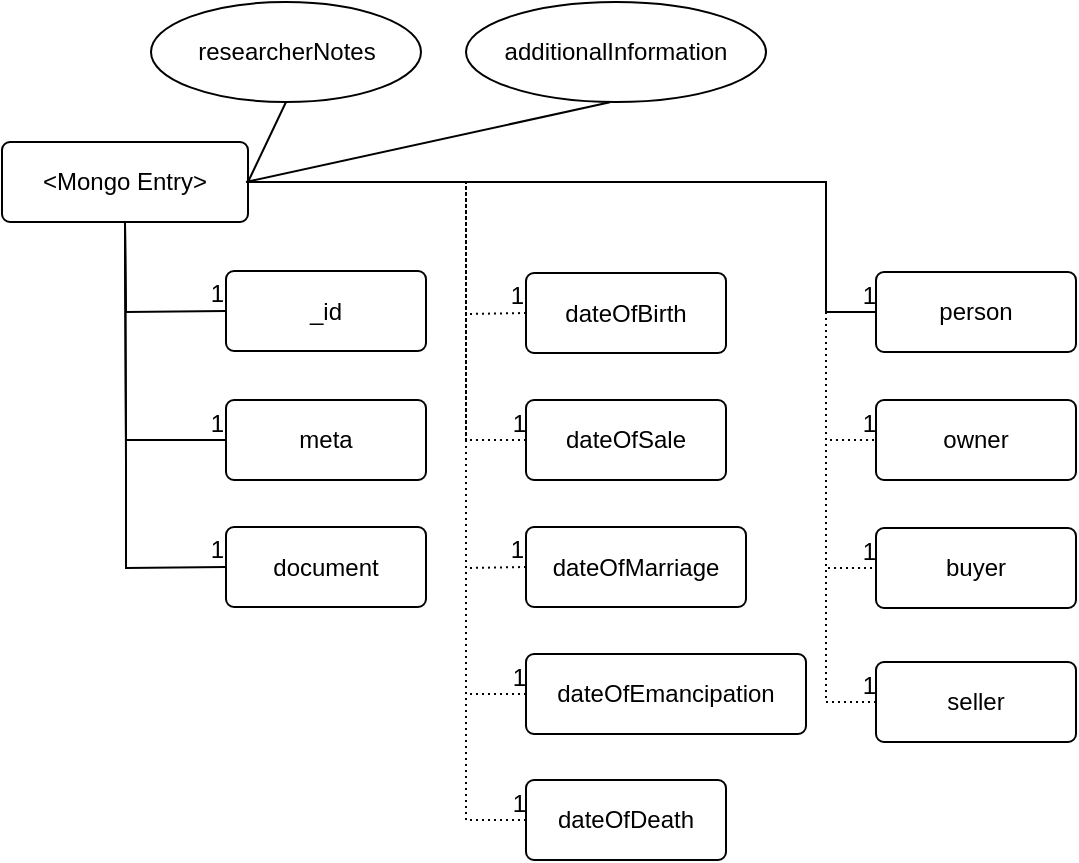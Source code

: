 <mxfile version="12.3.9" type="device" pages="1"><diagram id="XzH71BrJ3UL14DoRwAYl" name="Page-1"><mxGraphModel dx="1245" dy="209" grid="1" gridSize="10" guides="1" tooltips="1" connect="1" arrows="1" fold="1" page="1" pageScale="1" pageWidth="850" pageHeight="1100" math="0" shadow="0"><root><mxCell id="0"/><mxCell id="1" parent="0"/><mxCell id="v__QYXPUduwK658h0t6Y-7" value="&amp;lt;Mongo Entry&amp;gt;" style="rounded=1;arcSize=10;whiteSpace=wrap;html=1;align=center;" vertex="1" parent="1"><mxGeometry x="-62" y="110" width="123" height="40" as="geometry"/></mxCell><mxCell id="v__QYXPUduwK658h0t6Y-8" value="person" style="rounded=1;arcSize=10;whiteSpace=wrap;html=1;align=center;" vertex="1" parent="1"><mxGeometry x="375" y="175" width="100" height="40" as="geometry"/></mxCell><mxCell id="v__QYXPUduwK658h0t6Y-9" value="owner" style="rounded=1;arcSize=10;whiteSpace=wrap;html=1;align=center;" vertex="1" parent="1"><mxGeometry x="375" y="239" width="100" height="40" as="geometry"/></mxCell><mxCell id="v__QYXPUduwK658h0t6Y-10" value="buyer" style="rounded=1;arcSize=10;whiteSpace=wrap;html=1;align=center;" vertex="1" parent="1"><mxGeometry x="375" y="303" width="100" height="40" as="geometry"/></mxCell><mxCell id="v__QYXPUduwK658h0t6Y-11" value="seller" style="rounded=1;arcSize=10;whiteSpace=wrap;html=1;align=center;" vertex="1" parent="1"><mxGeometry x="375" y="370" width="100" height="40" as="geometry"/></mxCell><mxCell id="v__QYXPUduwK658h0t6Y-12" value="dateOfBirth" style="rounded=1;arcSize=10;whiteSpace=wrap;html=1;align=center;" vertex="1" parent="1"><mxGeometry x="200" y="175.5" width="100" height="40" as="geometry"/></mxCell><mxCell id="v__QYXPUduwK658h0t6Y-15" value="dateOfSale" style="rounded=1;arcSize=10;whiteSpace=wrap;html=1;align=center;" vertex="1" parent="1"><mxGeometry x="200" y="239" width="100" height="40" as="geometry"/></mxCell><mxCell id="v__QYXPUduwK658h0t6Y-16" value="dateOfMarriage" style="rounded=1;arcSize=10;whiteSpace=wrap;html=1;align=center;" vertex="1" parent="1"><mxGeometry x="200" y="302.5" width="110" height="40" as="geometry"/></mxCell><mxCell id="v__QYXPUduwK658h0t6Y-17" value="dateOfEmancipation" style="rounded=1;arcSize=10;whiteSpace=wrap;html=1;align=center;" vertex="1" parent="1"><mxGeometry x="200" y="366" width="140" height="40" as="geometry"/></mxCell><mxCell id="v__QYXPUduwK658h0t6Y-18" value="dateOfDeath" style="rounded=1;arcSize=10;whiteSpace=wrap;html=1;align=center;" vertex="1" parent="1"><mxGeometry x="200" y="429" width="100" height="40" as="geometry"/></mxCell><mxCell id="v__QYXPUduwK658h0t6Y-21" value="_id" style="rounded=1;arcSize=10;whiteSpace=wrap;html=1;align=center;" vertex="1" parent="1"><mxGeometry x="50" y="174.5" width="100" height="40" as="geometry"/></mxCell><mxCell id="v__QYXPUduwK658h0t6Y-22" value="meta" style="rounded=1;arcSize=10;whiteSpace=wrap;html=1;align=center;" vertex="1" parent="1"><mxGeometry x="50" y="239" width="100" height="40" as="geometry"/></mxCell><mxCell id="v__QYXPUduwK658h0t6Y-23" value="document" style="rounded=1;arcSize=10;whiteSpace=wrap;html=1;align=center;" vertex="1" parent="1"><mxGeometry x="50" y="302.5" width="100" height="40" as="geometry"/></mxCell><mxCell id="v__QYXPUduwK658h0t6Y-30" value="" style="endArrow=none;html=1;rounded=0;entryX=0;entryY=0.5;entryDx=0;entryDy=0;exitX=0.5;exitY=1;exitDx=0;exitDy=0;" edge="1" parent="1" source="v__QYXPUduwK658h0t6Y-7" target="v__QYXPUduwK658h0t6Y-22"><mxGeometry relative="1" as="geometry"><mxPoint x="30" y="160" as="sourcePoint"/><mxPoint x="50" y="271" as="targetPoint"/><Array as="points"><mxPoint y="259"/></Array></mxGeometry></mxCell><mxCell id="v__QYXPUduwK658h0t6Y-31" value="1" style="resizable=0;html=1;align=right;verticalAlign=bottom;" connectable="0" vertex="1" parent="v__QYXPUduwK658h0t6Y-30"><mxGeometry x="1" relative="1" as="geometry"/></mxCell><mxCell id="v__QYXPUduwK658h0t6Y-34" value="" style="endArrow=none;html=1;rounded=0;exitX=1;exitY=0.5;exitDx=0;exitDy=0;entryX=0;entryY=0.5;entryDx=0;entryDy=0;" edge="1" parent="1" source="v__QYXPUduwK658h0t6Y-7" target="v__QYXPUduwK658h0t6Y-8"><mxGeometry relative="1" as="geometry"><mxPoint x="20" y="490" as="sourcePoint"/><mxPoint x="180" y="490" as="targetPoint"/><Array as="points"><mxPoint x="350" y="130"/><mxPoint x="350" y="195"/></Array></mxGeometry></mxCell><mxCell id="v__QYXPUduwK658h0t6Y-35" value="1" style="resizable=0;html=1;align=right;verticalAlign=bottom;" connectable="0" vertex="1" parent="v__QYXPUduwK658h0t6Y-34"><mxGeometry x="1" relative="1" as="geometry"/></mxCell><mxCell id="v__QYXPUduwK658h0t6Y-36" value="" style="endArrow=none;html=1;rounded=0;dashed=1;dashPattern=1 2;exitX=1;exitY=0.5;exitDx=0;exitDy=0;entryX=0;entryY=0.5;entryDx=0;entryDy=0;" edge="1" parent="1" source="v__QYXPUduwK658h0t6Y-7" target="v__QYXPUduwK658h0t6Y-9"><mxGeometry relative="1" as="geometry"><mxPoint x="20" y="490" as="sourcePoint"/><mxPoint x="180" y="490" as="targetPoint"/><Array as="points"><mxPoint x="350" y="130"/><mxPoint x="350" y="259"/></Array></mxGeometry></mxCell><mxCell id="v__QYXPUduwK658h0t6Y-37" value="1" style="resizable=0;html=1;align=right;verticalAlign=bottom;" connectable="0" vertex="1" parent="v__QYXPUduwK658h0t6Y-36"><mxGeometry x="1" relative="1" as="geometry"/></mxCell><mxCell id="v__QYXPUduwK658h0t6Y-38" value="" style="endArrow=none;html=1;rounded=0;dashed=1;dashPattern=1 2;exitX=1;exitY=0.5;exitDx=0;exitDy=0;entryX=0;entryY=0.5;entryDx=0;entryDy=0;" edge="1" parent="1" source="v__QYXPUduwK658h0t6Y-7" target="v__QYXPUduwK658h0t6Y-11"><mxGeometry relative="1" as="geometry"><mxPoint x="820" y="440" as="sourcePoint"/><mxPoint x="1055" y="569" as="targetPoint"/><Array as="points"><mxPoint x="350" y="130"/><mxPoint x="350" y="390"/></Array></mxGeometry></mxCell><mxCell id="v__QYXPUduwK658h0t6Y-39" value="1" style="resizable=0;html=1;align=right;verticalAlign=bottom;" connectable="0" vertex="1" parent="v__QYXPUduwK658h0t6Y-38"><mxGeometry x="1" relative="1" as="geometry"/></mxCell><mxCell id="v__QYXPUduwK658h0t6Y-40" value="" style="endArrow=none;html=1;rounded=0;dashed=1;dashPattern=1 2;exitX=1;exitY=0.5;exitDx=0;exitDy=0;entryX=0;entryY=0.5;entryDx=0;entryDy=0;" edge="1" parent="1" source="v__QYXPUduwK658h0t6Y-7" target="v__QYXPUduwK658h0t6Y-10"><mxGeometry relative="1" as="geometry"><mxPoint x="750" y="250" as="sourcePoint"/><mxPoint x="985" y="379" as="targetPoint"/><Array as="points"><mxPoint x="350" y="130"/><mxPoint x="350" y="323"/></Array></mxGeometry></mxCell><mxCell id="v__QYXPUduwK658h0t6Y-41" value="1" style="resizable=0;html=1;align=right;verticalAlign=bottom;" connectable="0" vertex="1" parent="v__QYXPUduwK658h0t6Y-40"><mxGeometry x="1" relative="1" as="geometry"/></mxCell><mxCell id="v__QYXPUduwK658h0t6Y-42" value="" style="endArrow=none;html=1;rounded=0;dashed=1;dashPattern=1 2;exitX=1;exitY=0.5;exitDx=0;exitDy=0;entryX=0;entryY=0.5;entryDx=0;entryDy=0;" edge="1" parent="1" source="v__QYXPUduwK658h0t6Y-7" target="v__QYXPUduwK658h0t6Y-12"><mxGeometry relative="1" as="geometry"><mxPoint x="360" y="80" as="sourcePoint"/><mxPoint x="520" y="80" as="targetPoint"/><Array as="points"><mxPoint x="170" y="130"/><mxPoint x="170" y="196"/></Array></mxGeometry></mxCell><mxCell id="v__QYXPUduwK658h0t6Y-43" value="1" style="resizable=0;html=1;align=right;verticalAlign=bottom;" connectable="0" vertex="1" parent="v__QYXPUduwK658h0t6Y-42"><mxGeometry x="1" relative="1" as="geometry"/></mxCell><mxCell id="v__QYXPUduwK658h0t6Y-44" value="" style="endArrow=none;html=1;rounded=0;dashed=1;dashPattern=1 2;exitX=1;exitY=0.5;exitDx=0;exitDy=0;entryX=0;entryY=0.5;entryDx=0;entryDy=0;" edge="1" parent="1" source="v__QYXPUduwK658h0t6Y-7" target="v__QYXPUduwK658h0t6Y-15"><mxGeometry relative="1" as="geometry"><mxPoint x="20" y="490" as="sourcePoint"/><mxPoint x="180" y="490" as="targetPoint"/><Array as="points"><mxPoint x="170" y="130"/><mxPoint x="170" y="259"/></Array></mxGeometry></mxCell><mxCell id="v__QYXPUduwK658h0t6Y-45" value="1" style="resizable=0;html=1;align=right;verticalAlign=bottom;" connectable="0" vertex="1" parent="v__QYXPUduwK658h0t6Y-44"><mxGeometry x="1" relative="1" as="geometry"/></mxCell><mxCell id="v__QYXPUduwK658h0t6Y-46" value="" style="endArrow=none;html=1;rounded=0;dashed=1;dashPattern=1 2;entryX=0;entryY=0.5;entryDx=0;entryDy=0;" edge="1" parent="1" target="v__QYXPUduwK658h0t6Y-16"><mxGeometry relative="1" as="geometry"><mxPoint x="140" y="130" as="sourcePoint"/><mxPoint x="300" y="130" as="targetPoint"/><Array as="points"><mxPoint x="170" y="130"/><mxPoint x="170" y="323"/></Array></mxGeometry></mxCell><mxCell id="v__QYXPUduwK658h0t6Y-47" value="1" style="resizable=0;html=1;align=right;verticalAlign=bottom;" connectable="0" vertex="1" parent="v__QYXPUduwK658h0t6Y-46"><mxGeometry x="1" relative="1" as="geometry"/></mxCell><mxCell id="v__QYXPUduwK658h0t6Y-48" value="" style="endArrow=none;html=1;rounded=0;dashed=1;dashPattern=1 2;entryX=0;entryY=0.5;entryDx=0;entryDy=0;" edge="1" parent="1" target="v__QYXPUduwK658h0t6Y-17"><mxGeometry relative="1" as="geometry"><mxPoint x="140" y="130" as="sourcePoint"/><mxPoint x="300" y="130" as="targetPoint"/><Array as="points"><mxPoint x="170" y="130"/><mxPoint x="170" y="386"/></Array></mxGeometry></mxCell><mxCell id="v__QYXPUduwK658h0t6Y-49" value="1" style="resizable=0;html=1;align=right;verticalAlign=bottom;" connectable="0" vertex="1" parent="v__QYXPUduwK658h0t6Y-48"><mxGeometry x="1" relative="1" as="geometry"/></mxCell><mxCell id="v__QYXPUduwK658h0t6Y-50" value="" style="endArrow=none;html=1;rounded=0;dashed=1;dashPattern=1 2;entryX=0;entryY=0.5;entryDx=0;entryDy=0;" edge="1" parent="1" target="v__QYXPUduwK658h0t6Y-18"><mxGeometry relative="1" as="geometry"><mxPoint x="140" y="130" as="sourcePoint"/><mxPoint x="300" y="130" as="targetPoint"/><Array as="points"><mxPoint x="170" y="130"/><mxPoint x="170" y="449"/></Array></mxGeometry></mxCell><mxCell id="v__QYXPUduwK658h0t6Y-51" value="1" style="resizable=0;html=1;align=right;verticalAlign=bottom;" connectable="0" vertex="1" parent="v__QYXPUduwK658h0t6Y-50"><mxGeometry x="1" relative="1" as="geometry"/></mxCell><mxCell id="v__QYXPUduwK658h0t6Y-52" value="researcherNotes" style="ellipse;whiteSpace=wrap;html=1;align=center;" vertex="1" parent="1"><mxGeometry x="12.5" y="40" width="135" height="50" as="geometry"/></mxCell><mxCell id="v__QYXPUduwK658h0t6Y-53" value="additionalInformation" style="ellipse;whiteSpace=wrap;html=1;align=center;" vertex="1" parent="1"><mxGeometry x="170" y="40" width="150" height="50" as="geometry"/></mxCell><mxCell id="v__QYXPUduwK658h0t6Y-58" value="" style="endArrow=none;html=1;rounded=0;exitX=0.5;exitY=1;exitDx=0;exitDy=0;entryX=0;entryY=0.5;entryDx=0;entryDy=0;" edge="1" parent="1" source="v__QYXPUduwK658h0t6Y-7" target="v__QYXPUduwK658h0t6Y-23"><mxGeometry relative="1" as="geometry"><mxPoint x="-60" y="490" as="sourcePoint"/><mxPoint x="30" y="320" as="targetPoint"/><Array as="points"><mxPoint y="270"/><mxPoint y="323"/></Array></mxGeometry></mxCell><mxCell id="v__QYXPUduwK658h0t6Y-59" value="1" style="resizable=0;html=1;align=right;verticalAlign=bottom;" connectable="0" vertex="1" parent="v__QYXPUduwK658h0t6Y-58"><mxGeometry x="1" relative="1" as="geometry"/></mxCell><mxCell id="v__QYXPUduwK658h0t6Y-60" value="" style="endArrow=none;html=1;rounded=0;exitX=0.5;exitY=1;exitDx=0;exitDy=0;entryX=0;entryY=0.5;entryDx=0;entryDy=0;" edge="1" parent="1" source="v__QYXPUduwK658h0t6Y-7" target="v__QYXPUduwK658h0t6Y-21"><mxGeometry relative="1" as="geometry"><mxPoint x="-60" y="490" as="sourcePoint"/><mxPoint x="100" y="490" as="targetPoint"/><Array as="points"><mxPoint y="195"/></Array></mxGeometry></mxCell><mxCell id="v__QYXPUduwK658h0t6Y-61" value="1" style="resizable=0;html=1;align=right;verticalAlign=bottom;" connectable="0" vertex="1" parent="v__QYXPUduwK658h0t6Y-60"><mxGeometry x="1" relative="1" as="geometry"/></mxCell><mxCell id="v__QYXPUduwK658h0t6Y-62" value="" style="endArrow=none;html=1;rounded=0;entryX=0.5;entryY=1;entryDx=0;entryDy=0;exitX=1;exitY=0.5;exitDx=0;exitDy=0;" edge="1" parent="1" source="v__QYXPUduwK658h0t6Y-7" target="v__QYXPUduwK658h0t6Y-52"><mxGeometry relative="1" as="geometry"><mxPoint x="-60" y="490" as="sourcePoint"/><mxPoint x="100" y="490" as="targetPoint"/></mxGeometry></mxCell><mxCell id="v__QYXPUduwK658h0t6Y-63" value="" style="endArrow=none;html=1;rounded=0;entryX=0.48;entryY=1.003;entryDx=0;entryDy=0;entryPerimeter=0;" edge="1" parent="1" target="v__QYXPUduwK658h0t6Y-53"><mxGeometry relative="1" as="geometry"><mxPoint x="60" y="130" as="sourcePoint"/><mxPoint x="238" y="100" as="targetPoint"/></mxGeometry></mxCell></root></mxGraphModel></diagram></mxfile>